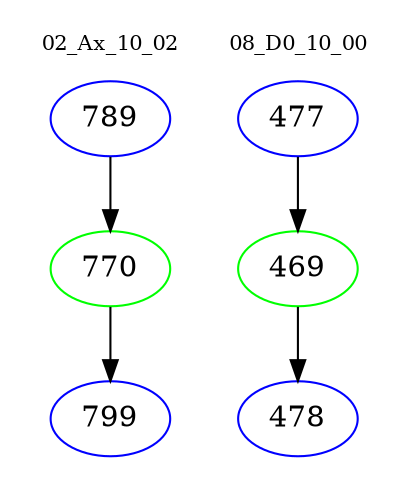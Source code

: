 digraph{
subgraph cluster_0 {
color = white
label = "02_Ax_10_02";
fontsize=10;
T0_789 [label="789", color="blue"]
T0_789 -> T0_770 [color="black"]
T0_770 [label="770", color="green"]
T0_770 -> T0_799 [color="black"]
T0_799 [label="799", color="blue"]
}
subgraph cluster_1 {
color = white
label = "08_D0_10_00";
fontsize=10;
T1_477 [label="477", color="blue"]
T1_477 -> T1_469 [color="black"]
T1_469 [label="469", color="green"]
T1_469 -> T1_478 [color="black"]
T1_478 [label="478", color="blue"]
}
}

